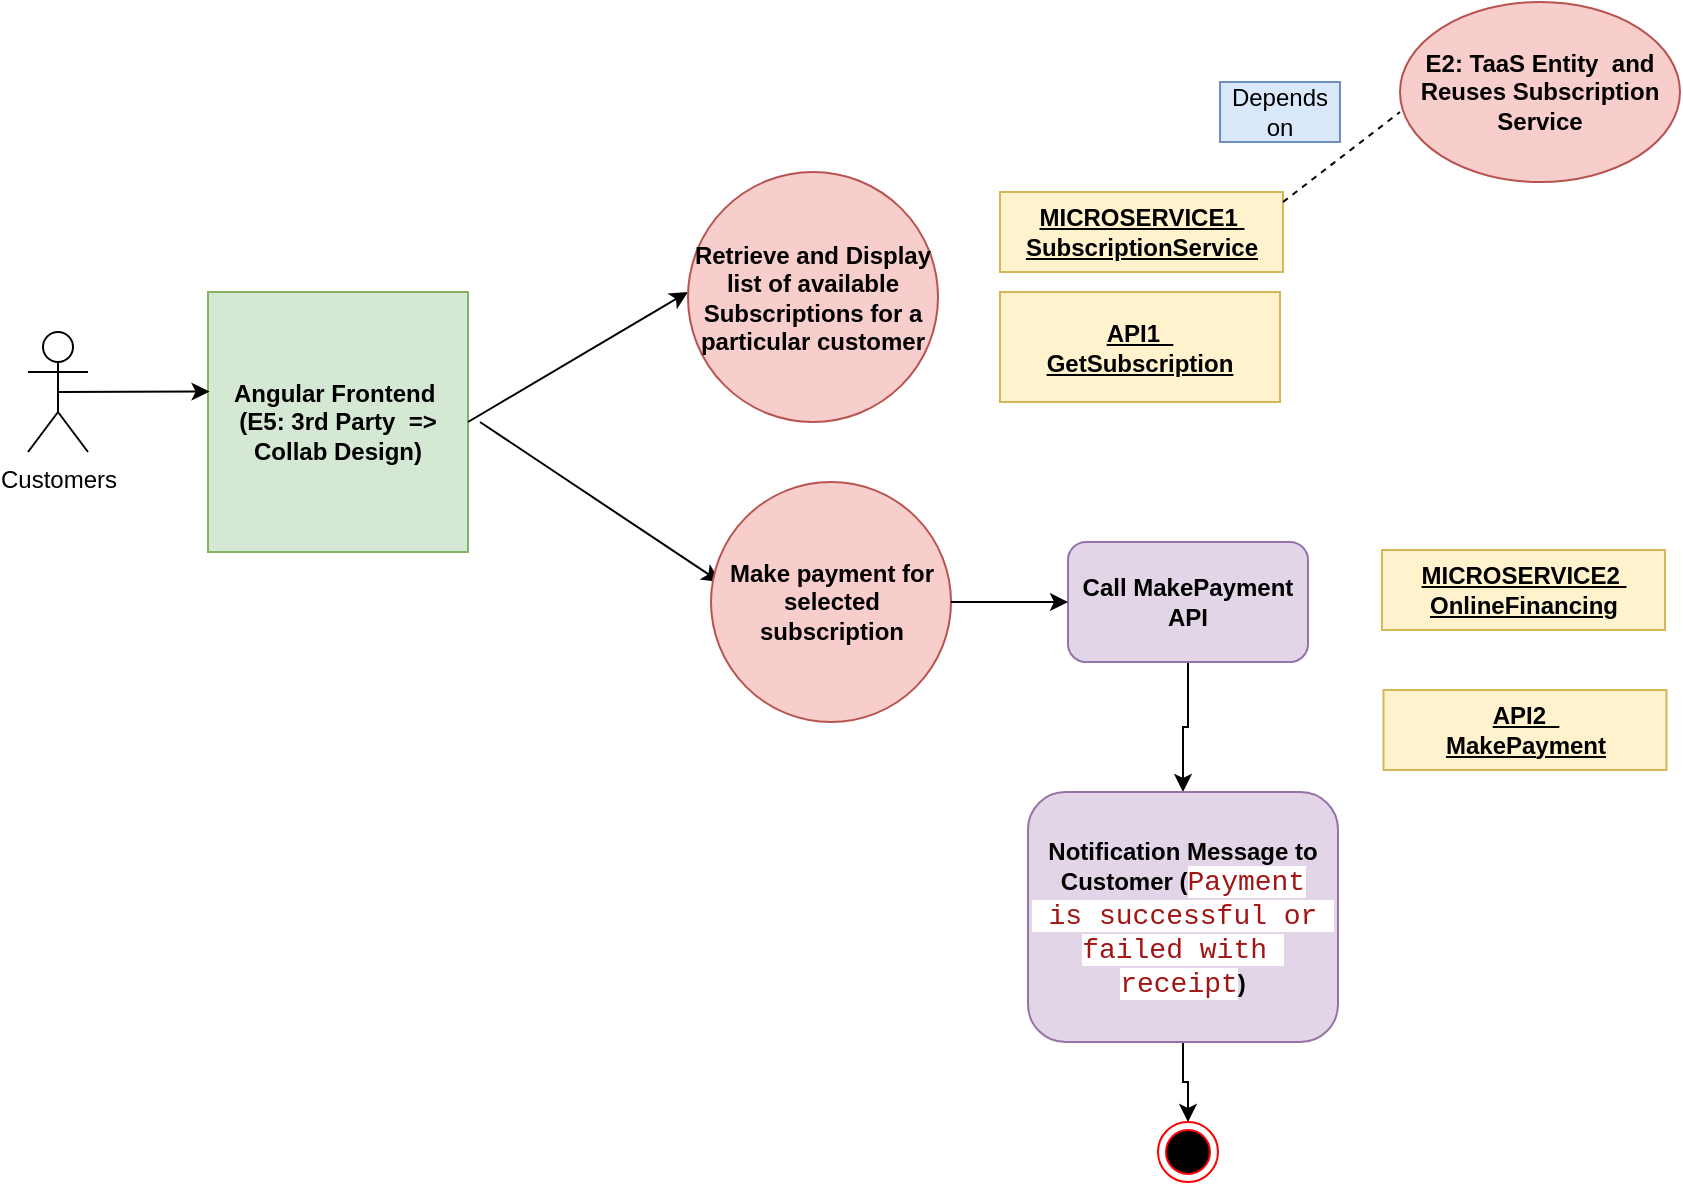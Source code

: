 <mxfile version="24.0.7" type="github">
  <diagram name="Page-1" id="CA1CGzCP61-nOpN43Mkm">
    <mxGraphModel dx="2092" dy="588" grid="1" gridSize="10" guides="1" tooltips="1" connect="1" arrows="1" fold="1" page="1" pageScale="1" pageWidth="850" pageHeight="1100" math="0" shadow="0">
      <root>
        <mxCell id="0" />
        <mxCell id="1" parent="0" />
        <mxCell id="rhQnzHztRZclSPktE8nI-1" value="Customers" style="shape=umlActor;verticalLabelPosition=bottom;verticalAlign=top;html=1;outlineConnect=0;" vertex="1" parent="1">
          <mxGeometry x="-26" y="235" width="30" height="60" as="geometry" />
        </mxCell>
        <mxCell id="rhQnzHztRZclSPktE8nI-2" value="&lt;b&gt;Angular Frontend&amp;nbsp; (E5: 3rd Party&amp;nbsp; =&amp;gt; Collab Design)&lt;/b&gt;" style="whiteSpace=wrap;html=1;aspect=fixed;fillColor=#d5e8d4;strokeColor=#82b366;" vertex="1" parent="1">
          <mxGeometry x="64" y="215" width="130" height="130" as="geometry" />
        </mxCell>
        <mxCell id="rhQnzHztRZclSPktE8nI-3" value="" style="endArrow=classic;html=1;rounded=0;exitX=0.5;exitY=0.5;exitDx=0;exitDy=0;exitPerimeter=0;entryX=0.006;entryY=0.383;entryDx=0;entryDy=0;entryPerimeter=0;" edge="1" parent="1" source="rhQnzHztRZclSPktE8nI-1" target="rhQnzHztRZclSPktE8nI-2">
          <mxGeometry width="50" height="50" relative="1" as="geometry">
            <mxPoint x="224" y="325" as="sourcePoint" />
            <mxPoint x="274" y="275" as="targetPoint" />
          </mxGeometry>
        </mxCell>
        <mxCell id="rhQnzHztRZclSPktE8nI-4" value="" style="endArrow=classic;html=1;rounded=0;exitX=1;exitY=0.5;exitDx=0;exitDy=0;" edge="1" parent="1" source="rhQnzHztRZclSPktE8nI-2">
          <mxGeometry width="50" height="50" relative="1" as="geometry">
            <mxPoint x="224" y="325" as="sourcePoint" />
            <mxPoint x="304" y="215" as="targetPoint" />
          </mxGeometry>
        </mxCell>
        <mxCell id="rhQnzHztRZclSPktE8nI-5" value="&lt;b&gt;Retrieve and Display list of available Subscriptions for a particular customer&lt;/b&gt;" style="ellipse;whiteSpace=wrap;html=1;aspect=fixed;fillColor=#f8cecc;strokeColor=#b85450;" vertex="1" parent="1">
          <mxGeometry x="304" y="155" width="125" height="125" as="geometry" />
        </mxCell>
        <mxCell id="rhQnzHztRZclSPktE8nI-6" value="&lt;b&gt;&lt;u&gt;MICROSERVICE1&amp;nbsp;&lt;/u&gt;&lt;/b&gt;&lt;div&gt;&lt;b&gt;&lt;u&gt;SubscriptionService&lt;/u&gt;&lt;/b&gt;&lt;/div&gt;" style="text;html=1;strokeColor=#d6b656;fillColor=#fff2cc;align=center;verticalAlign=middle;whiteSpace=wrap;rounded=0;" vertex="1" parent="1">
          <mxGeometry x="460" y="165" width="141.5" height="40" as="geometry" />
        </mxCell>
        <mxCell id="rhQnzHztRZclSPktE8nI-7" value="&lt;b&gt;&lt;u&gt;API1&amp;nbsp;&amp;nbsp;&lt;/u&gt;&lt;/b&gt;&lt;div&gt;&lt;b&gt;&lt;u&gt;GetSubscription&lt;/u&gt;&lt;/b&gt;&lt;/div&gt;" style="text;html=1;strokeColor=#d6b656;fillColor=#fff2cc;align=center;verticalAlign=middle;whiteSpace=wrap;rounded=0;" vertex="1" parent="1">
          <mxGeometry x="460" y="215" width="140" height="55" as="geometry" />
        </mxCell>
        <mxCell id="rhQnzHztRZclSPktE8nI-8" value="" style="endArrow=classic;html=1;rounded=0;" edge="1" parent="1">
          <mxGeometry width="50" height="50" relative="1" as="geometry">
            <mxPoint x="200" y="280" as="sourcePoint" />
            <mxPoint x="320" y="360" as="targetPoint" />
          </mxGeometry>
        </mxCell>
        <mxCell id="rhQnzHztRZclSPktE8nI-9" value="&lt;b&gt;Make payment for selected subscription&lt;/b&gt;" style="ellipse;whiteSpace=wrap;html=1;aspect=fixed;fillColor=#f8cecc;strokeColor=#b85450;" vertex="1" parent="1">
          <mxGeometry x="315.5" y="310" width="120" height="120" as="geometry" />
        </mxCell>
        <mxCell id="rhQnzHztRZclSPktE8nI-10" value="&lt;b&gt;&lt;u&gt;MICROSERVICE2&amp;nbsp;&lt;/u&gt;&lt;/b&gt;&lt;div&gt;&lt;b&gt;&lt;u&gt;OnlineFinancing&lt;/u&gt;&lt;/b&gt;&lt;/div&gt;" style="text;html=1;strokeColor=#d6b656;fillColor=#fff2cc;align=center;verticalAlign=middle;whiteSpace=wrap;rounded=0;" vertex="1" parent="1">
          <mxGeometry x="651" y="344" width="141.5" height="40" as="geometry" />
        </mxCell>
        <mxCell id="rhQnzHztRZclSPktE8nI-11" value="&lt;b&gt;&lt;u&gt;API2&amp;nbsp;&amp;nbsp;&lt;/u&gt;&lt;/b&gt;&lt;div&gt;&lt;b&gt;&lt;u&gt;MakePayment&lt;/u&gt;&lt;/b&gt;&lt;/div&gt;" style="text;html=1;strokeColor=#d6b656;fillColor=#fff2cc;align=center;verticalAlign=middle;whiteSpace=wrap;rounded=0;" vertex="1" parent="1">
          <mxGeometry x="651.75" y="414" width="141.5" height="40" as="geometry" />
        </mxCell>
        <mxCell id="rhQnzHztRZclSPktE8nI-12" value="" style="endArrow=none;dashed=1;html=1;rounded=0;entryX=0;entryY=0.5;entryDx=0;entryDy=0;" edge="1" parent="1">
          <mxGeometry width="50" height="50" relative="1" as="geometry">
            <mxPoint x="601.5" y="170" as="sourcePoint" />
            <mxPoint x="660" y="125" as="targetPoint" />
          </mxGeometry>
        </mxCell>
        <mxCell id="rhQnzHztRZclSPktE8nI-13" value="&lt;b&gt;E2: TaaS Entity&amp;nbsp; and Reuses Subscription Service&lt;/b&gt;" style="ellipse;whiteSpace=wrap;html=1;fillColor=#f8cecc;strokeColor=#b85450;" vertex="1" parent="1">
          <mxGeometry x="660" y="70" width="140" height="90" as="geometry" />
        </mxCell>
        <mxCell id="rhQnzHztRZclSPktE8nI-14" value="Depends on" style="text;html=1;align=center;verticalAlign=middle;whiteSpace=wrap;rounded=0;fillColor=#dae8fc;strokeColor=#6c8ebf;" vertex="1" parent="1">
          <mxGeometry x="570" y="110" width="60" height="30" as="geometry" />
        </mxCell>
        <mxCell id="rhQnzHztRZclSPktE8nI-15" value="" style="edgeStyle=orthogonalEdgeStyle;rounded=0;orthogonalLoop=1;jettySize=auto;html=1;" edge="1" parent="1" source="rhQnzHztRZclSPktE8nI-16" target="rhQnzHztRZclSPktE8nI-19">
          <mxGeometry relative="1" as="geometry">
            <mxPoint x="508" y="595" as="targetPoint" />
          </mxGeometry>
        </mxCell>
        <mxCell id="rhQnzHztRZclSPktE8nI-16" value="&lt;b&gt;Call MakePayment API&lt;/b&gt;" style="rounded=1;whiteSpace=wrap;html=1;fillColor=#e1d5e7;strokeColor=#9673a6;" vertex="1" parent="1">
          <mxGeometry x="494" y="340" width="120" height="60" as="geometry" />
        </mxCell>
        <mxCell id="rhQnzHztRZclSPktE8nI-17" value="" style="ellipse;html=1;shape=endState;fillColor=#000000;strokeColor=#ff0000;" vertex="1" parent="1">
          <mxGeometry x="539" y="630" width="30" height="30" as="geometry" />
        </mxCell>
        <mxCell id="rhQnzHztRZclSPktE8nI-18" value="" style="edgeStyle=orthogonalEdgeStyle;rounded=0;orthogonalLoop=1;jettySize=auto;html=1;" edge="1" parent="1" source="rhQnzHztRZclSPktE8nI-19" target="rhQnzHztRZclSPktE8nI-17">
          <mxGeometry relative="1" as="geometry" />
        </mxCell>
        <mxCell id="rhQnzHztRZclSPktE8nI-19" value="&lt;span style=&quot;font-weight: 700;&quot;&gt;Notification Message to Customer (&lt;/span&gt;&lt;font face=&quot;Consolas, Courier New, monospace&quot; color=&quot;#a31515&quot;&gt;&lt;span style=&quot;font-size: 14px; white-space: pre; background-color: rgb(255, 255, 255);&quot;&gt;Payment&lt;/span&gt;&lt;/font&gt;&lt;div&gt;&lt;span style=&quot;background-color: rgb(255, 255, 255); font-size: 14px; white-space: pre; color: rgb(163, 21, 21); font-family: Consolas, &amp;quot;Courier New&amp;quot;, monospace;&quot;&gt; is &lt;/span&gt;&lt;span style=&quot;background-color: rgb(255, 255, 255); font-size: 14px; white-space: pre; color: rgb(163, 21, 21); font-family: Consolas, &amp;quot;Courier New&amp;quot;, monospace;&quot;&gt;successful or &lt;/span&gt;&lt;div&gt;&lt;div&gt;&lt;font face=&quot;Consolas, Courier New, monospace&quot; color=&quot;#a31515&quot;&gt;&lt;span style=&quot;font-size: 14px; white-space: pre; background-color: rgb(255, 255, 255);&quot;&gt;failed with &lt;/span&gt;&lt;/font&gt;&lt;/div&gt;&lt;div&gt;&lt;font face=&quot;Consolas, Courier New, monospace&quot; color=&quot;#a31515&quot;&gt;&lt;span style=&quot;font-size: 14px; white-space: pre; background-color: rgb(255, 255, 255);&quot;&gt;receipt&lt;/span&gt;&lt;/font&gt;&lt;span style=&quot;background-color: initial; font-weight: 700;&quot;&gt;)&lt;/span&gt;&lt;/div&gt;&lt;/div&gt;&lt;/div&gt;" style="rounded=1;whiteSpace=wrap;html=1;fillColor=#e1d5e7;strokeColor=#9673a6;" vertex="1" parent="1">
          <mxGeometry x="474" y="465" width="155" height="125" as="geometry" />
        </mxCell>
        <mxCell id="rhQnzHztRZclSPktE8nI-20" value="" style="endArrow=classic;html=1;rounded=0;entryX=0;entryY=0.5;entryDx=0;entryDy=0;exitX=1;exitY=0.5;exitDx=0;exitDy=0;" edge="1" parent="1" source="rhQnzHztRZclSPktE8nI-9" target="rhQnzHztRZclSPktE8nI-16">
          <mxGeometry width="50" height="50" relative="1" as="geometry">
            <mxPoint x="210" y="290" as="sourcePoint" />
            <mxPoint x="330" y="370" as="targetPoint" />
          </mxGeometry>
        </mxCell>
      </root>
    </mxGraphModel>
  </diagram>
</mxfile>
